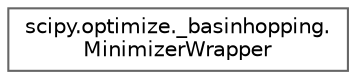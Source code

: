 digraph "Graphical Class Hierarchy"
{
 // LATEX_PDF_SIZE
  bgcolor="transparent";
  edge [fontname=Helvetica,fontsize=10,labelfontname=Helvetica,labelfontsize=10];
  node [fontname=Helvetica,fontsize=10,shape=box,height=0.2,width=0.4];
  rankdir="LR";
  Node0 [id="Node000000",label="scipy.optimize._basinhopping.\lMinimizerWrapper",height=0.2,width=0.4,color="grey40", fillcolor="white", style="filled",URL="$d0/d5d/classscipy_1_1optimize_1_1__basinhopping_1_1MinimizerWrapper.html",tooltip=" "];
}
